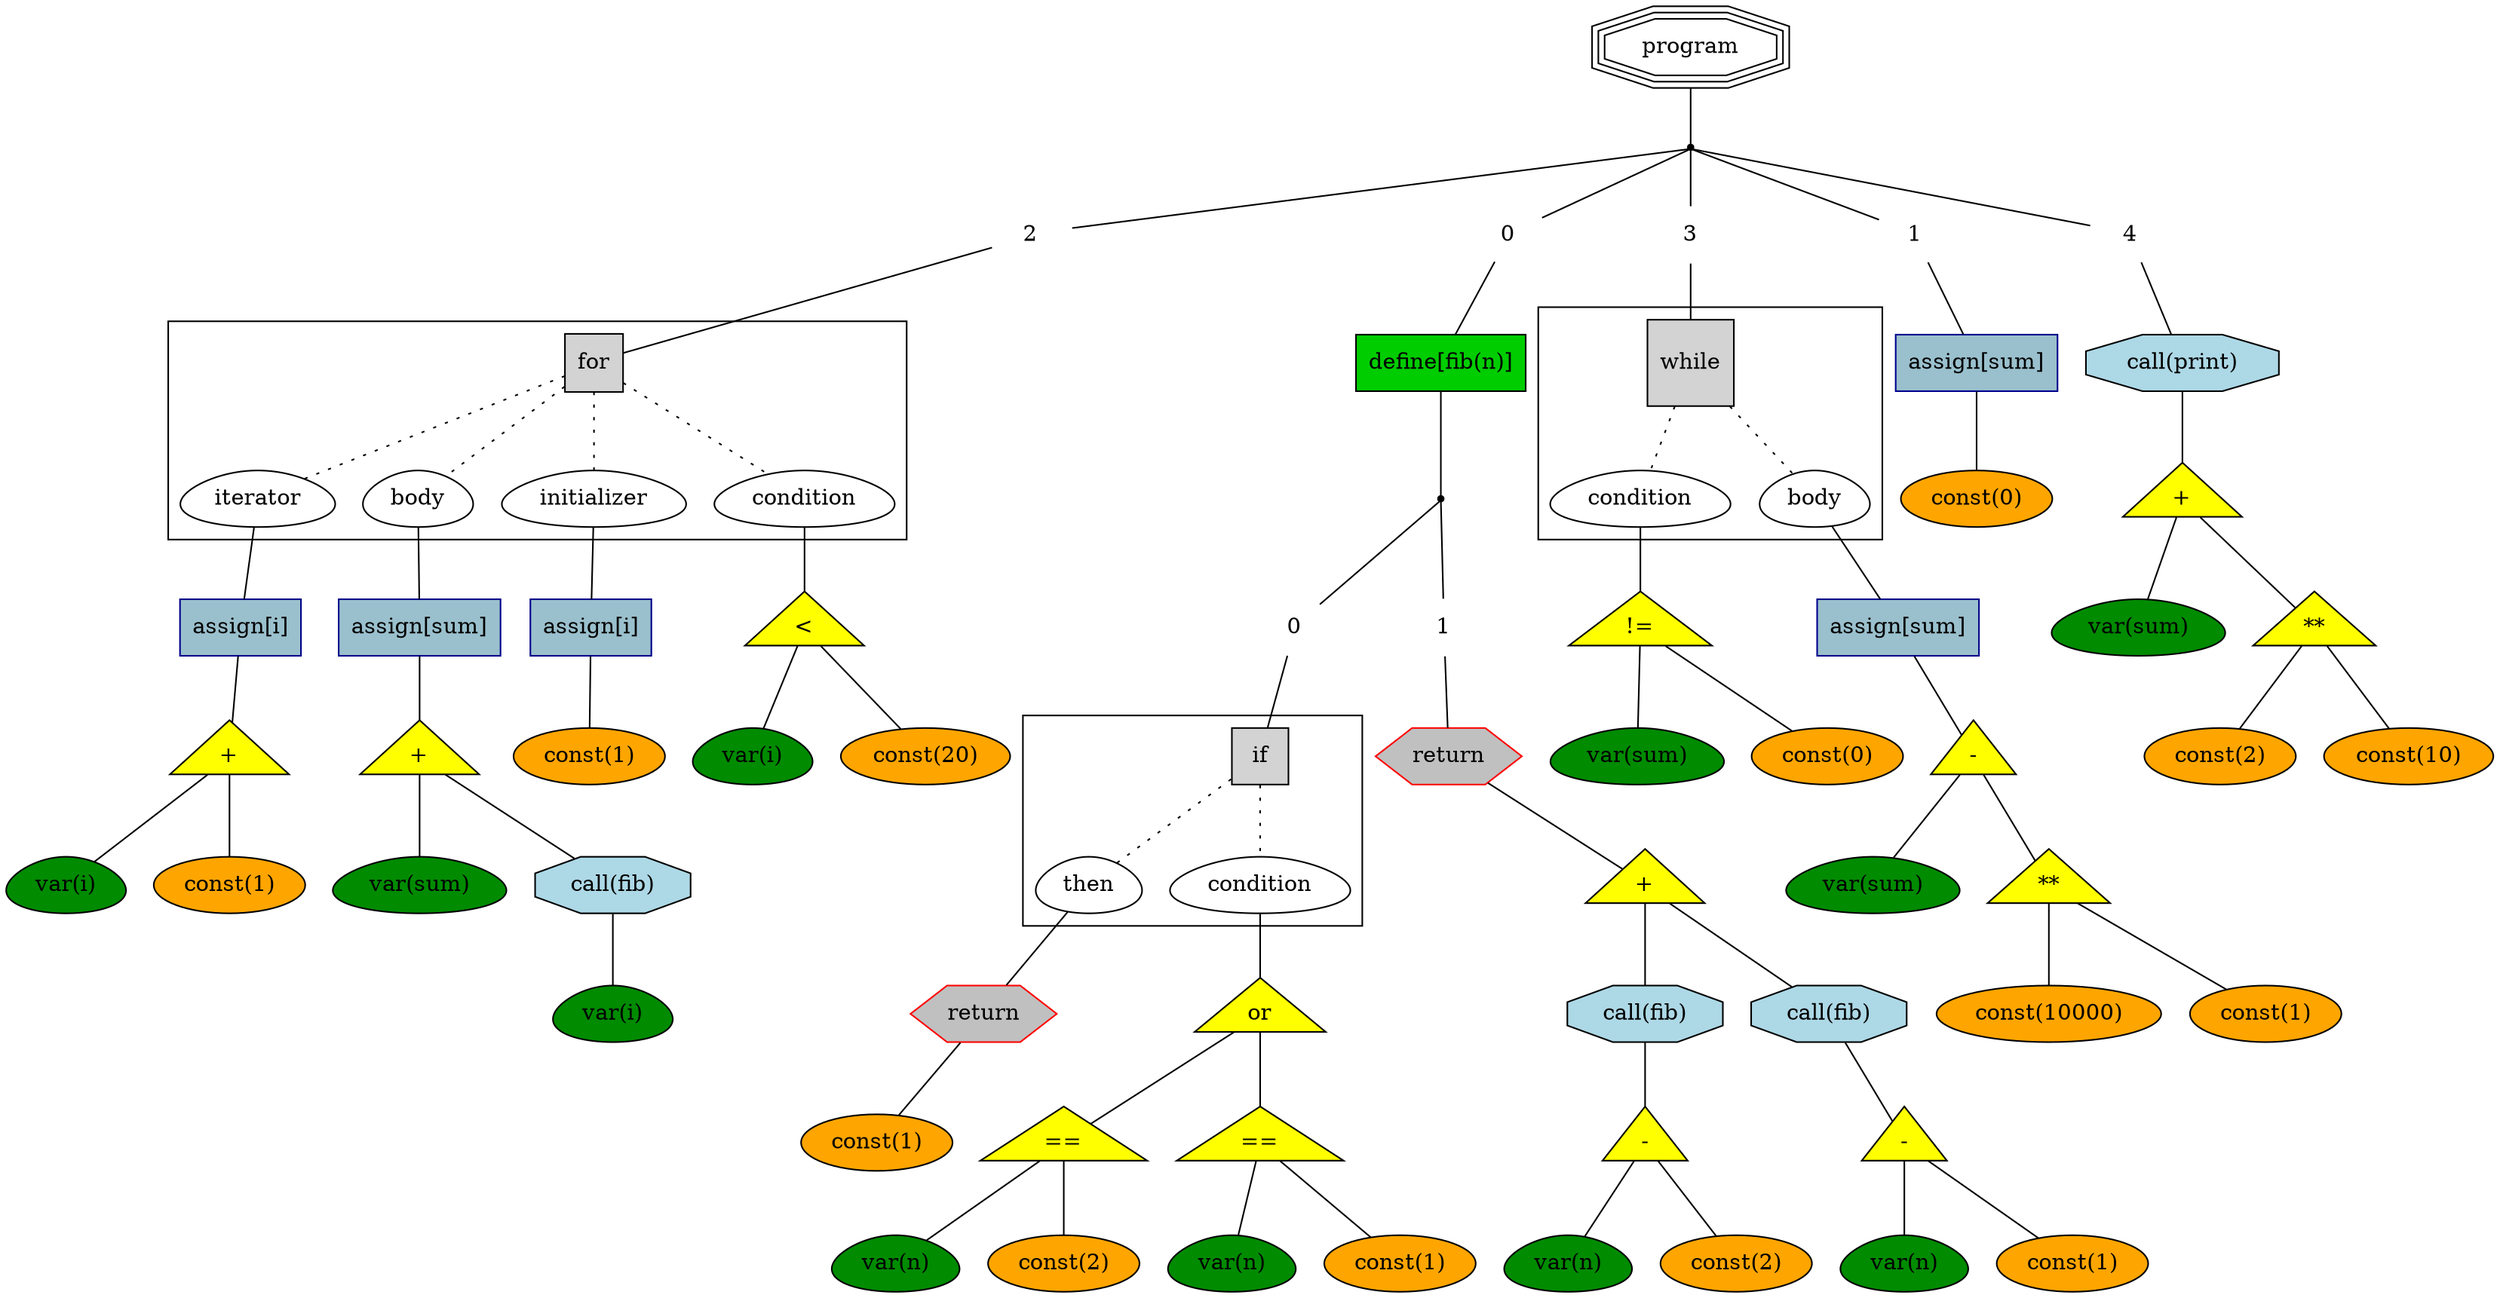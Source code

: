 graph A
{56 [shape = point];
58 [color = white, label = "0"];
56 -- 58;
22 [label = "define[fib(n)]", shape = octane, style = filled, color = black, fillcolor = green3];
21 [shape = point];
59 [color = white, label = "0"];
21 -- 59;
1 [label = "var(n)", color = black, style = filled, shape = egg, fillcolor = green4];
2 [label = "const(1)", style = filled, color = black, fillcolor = orange];
5 [label = "==", shape = triangle, color = black, style = filled, fillcolor = yellow];
5 -- 1;
5 -- 2;
3 [label = "var(n)", color = black, style = filled, shape = egg, fillcolor = green4];
4 [label = "const(2)", style = filled, color = black, fillcolor = orange];
6 [label = "==", shape = triangle, color = black, style = filled, fillcolor = yellow];
6 -- 3;
6 -- 4;
7 [label = "or", shape = triangle, color = black, style = filled, fillcolor = yellow];
7 -- 5;
7 -- 6;
8 [label = "const(1)", style = filled, color = black, fillcolor = orange];
9 [label = "return", shape = hexagon, color = red, style = filled, fillcolor = grey];
9 -- 8
subgraph clusterIS0 {
color = black;10 [label = "if", shape = square, style = filled];
60 [label = "condition", shape = egg];
61 [label = "then", shape = egg];
}
10 -- 60 [style=dotted];
10 -- 61 [style=dotted];
60 -- 7;
61 -- 9;
59 -- 10;
62 [color = white, label = "1"];
21 -- 62;
14 [label = "call(fib)", shape = octagon, style = filled, color = black, fillcolor = lightblue];
11 [label = "var(n)", color = black, style = filled, shape = egg, fillcolor = green4];
12 [label = "const(1)", style = filled, color = black, fillcolor = orange];
13 [label = "-", shape = triangle, color = black, style = filled, fillcolor = yellow];
13 -- 11;
13 -- 12;
14 -- 13;
18 [label = "call(fib)", shape = octagon, style = filled, color = black, fillcolor = lightblue];
15 [label = "var(n)", color = black, style = filled, shape = egg, fillcolor = green4];
16 [label = "const(2)", style = filled, color = black, fillcolor = orange];
17 [label = "-", shape = triangle, color = black, style = filled, fillcolor = yellow];
17 -- 15;
17 -- 16;
18 -- 17;
19 [label = "+", shape = triangle, color = black, style = filled, fillcolor = yellow];
19 -- 14;
19 -- 18;
20 [label = "return", shape = hexagon, color = red, style = filled, fillcolor = grey];
20 -- 19
62 -- 20;
22 -- 21;
58 -- 22;
63 [color = white, label = "1"];
56 -- 63;
23 [label = "const(0)", style = filled, color = black, fillcolor = orange];
24 [label = "assign[sum]", shape = octane, style = filled, color = blue4, fillcolor = lightblue3];
24 -- 23;
63 -- 24;
64 [color = white, label = "2"];
56 -- 64;
25 [label = "const(1)", style = filled, color = black, fillcolor = orange];
26 [label = "assign[i]", shape = octane, style = filled, color = blue4, fillcolor = lightblue3];
26 -- 25;
27 [label = "var(i)", color = black, style = filled, shape = egg, fillcolor = green4];
28 [label = "const(20)", style = filled, color = black, fillcolor = orange];
29 [label = "<", shape = triangle, color = black, style = filled, fillcolor = yellow];
29 -- 27;
29 -- 28;
30 [label = "var(i)", color = black, style = filled, shape = egg, fillcolor = green4];
31 [label = "const(1)", style = filled, color = black, fillcolor = orange];
32 [label = "+", shape = triangle, color = black, style = filled, fillcolor = yellow];
32 -- 30;
32 -- 31;
33 [label = "assign[i]", shape = octane, style = filled, color = blue4, fillcolor = lightblue3];
33 -- 32;
34 [label = "var(sum)", color = black, style = filled, shape = egg, fillcolor = green4];
36 [label = "call(fib)", shape = octagon, style = filled, color = black, fillcolor = lightblue];
35 [label = "var(i)", color = black, style = filled, shape = egg, fillcolor = green4];
36 -- 35;
37 [label = "+", shape = triangle, color = black, style = filled, fillcolor = yellow];
37 -- 34;
37 -- 36;
38 [label = "assign[sum]", shape = octane, style = filled, color = blue4, fillcolor = lightblue3];
38 -- 37;
subgraph clusterF0 {
39 [label = "for", shape = square, style = filled];
65 [label = "initializer", shape = egg];
66 [label = "condition", shape = egg];
67 [label = "iterator", shape = egg];
68 [label = "body", shape = egg];
}
39 -- 65 [style = dotted];
39 -- 66 [style = dotted];
39 -- 67 [style = dotted];
39 -- 68 [style = dotted];
65 -- 26;
66 -- 29;
67 -- 33;
68 -- 38;
64 -- 39;
69 [color = white, label = "3"];
56 -- 69;
40 [label = "var(sum)", color = black, style = filled, shape = egg, fillcolor = green4];
41 [label = "const(0)", style = filled, color = black, fillcolor = orange];
42 [label = "!=", shape = triangle, color = black, style = filled, fillcolor = yellow];
42 -- 40;
42 -- 41;
43 [label = "var(sum)", color = black, style = filled, shape = egg, fillcolor = green4];
44 [label = "const(1)", style = filled, color = black, fillcolor = orange];
45 [label = "const(10000)", style = filled, color = black, fillcolor = orange];
46 [label = "**", shape = triangle, color = black, style = filled, fillcolor = yellow];
46 -- 44;
46 -- 45;
47 [label = "-", shape = triangle, color = black, style = filled, fillcolor = yellow];
47 -- 43;
47 -- 46;
48 [label = "assign[sum]", shape = octane, style = filled, color = blue4, fillcolor = lightblue3];
48 -- 47;
subgraph clusterDW70 {49 [label = "while", shape = square, style = filled];
71 [label = "condition", shape = egg];
72 [label = "body", shape = egg];
}
49 -- 71 [style=dotted];49 -- 72 [style=dotted];71 -- 42;
72 -- 48;
69 -- 49;
73 [color = white, label = "4"];
56 -- 73;
55 [label = "call(print)", shape = octagon, style = filled, color = black, fillcolor = lightblue];
50 [label = "var(sum)", color = black, style = filled, shape = egg, fillcolor = green4];
51 [label = "const(2)", style = filled, color = black, fillcolor = orange];
52 [label = "const(10)", style = filled, color = black, fillcolor = orange];
53 [label = "**", shape = triangle, color = black, style = filled, fillcolor = yellow];
53 -- 51;
53 -- 52;
54 [label = "+", shape = triangle, color = black, style = filled, fillcolor = yellow];
54 -- 50;
54 -- 53;
55 -- 54;
73 -- 55;
57 [label = "program", shape = tripleoctagon];
57 -- 56
}
